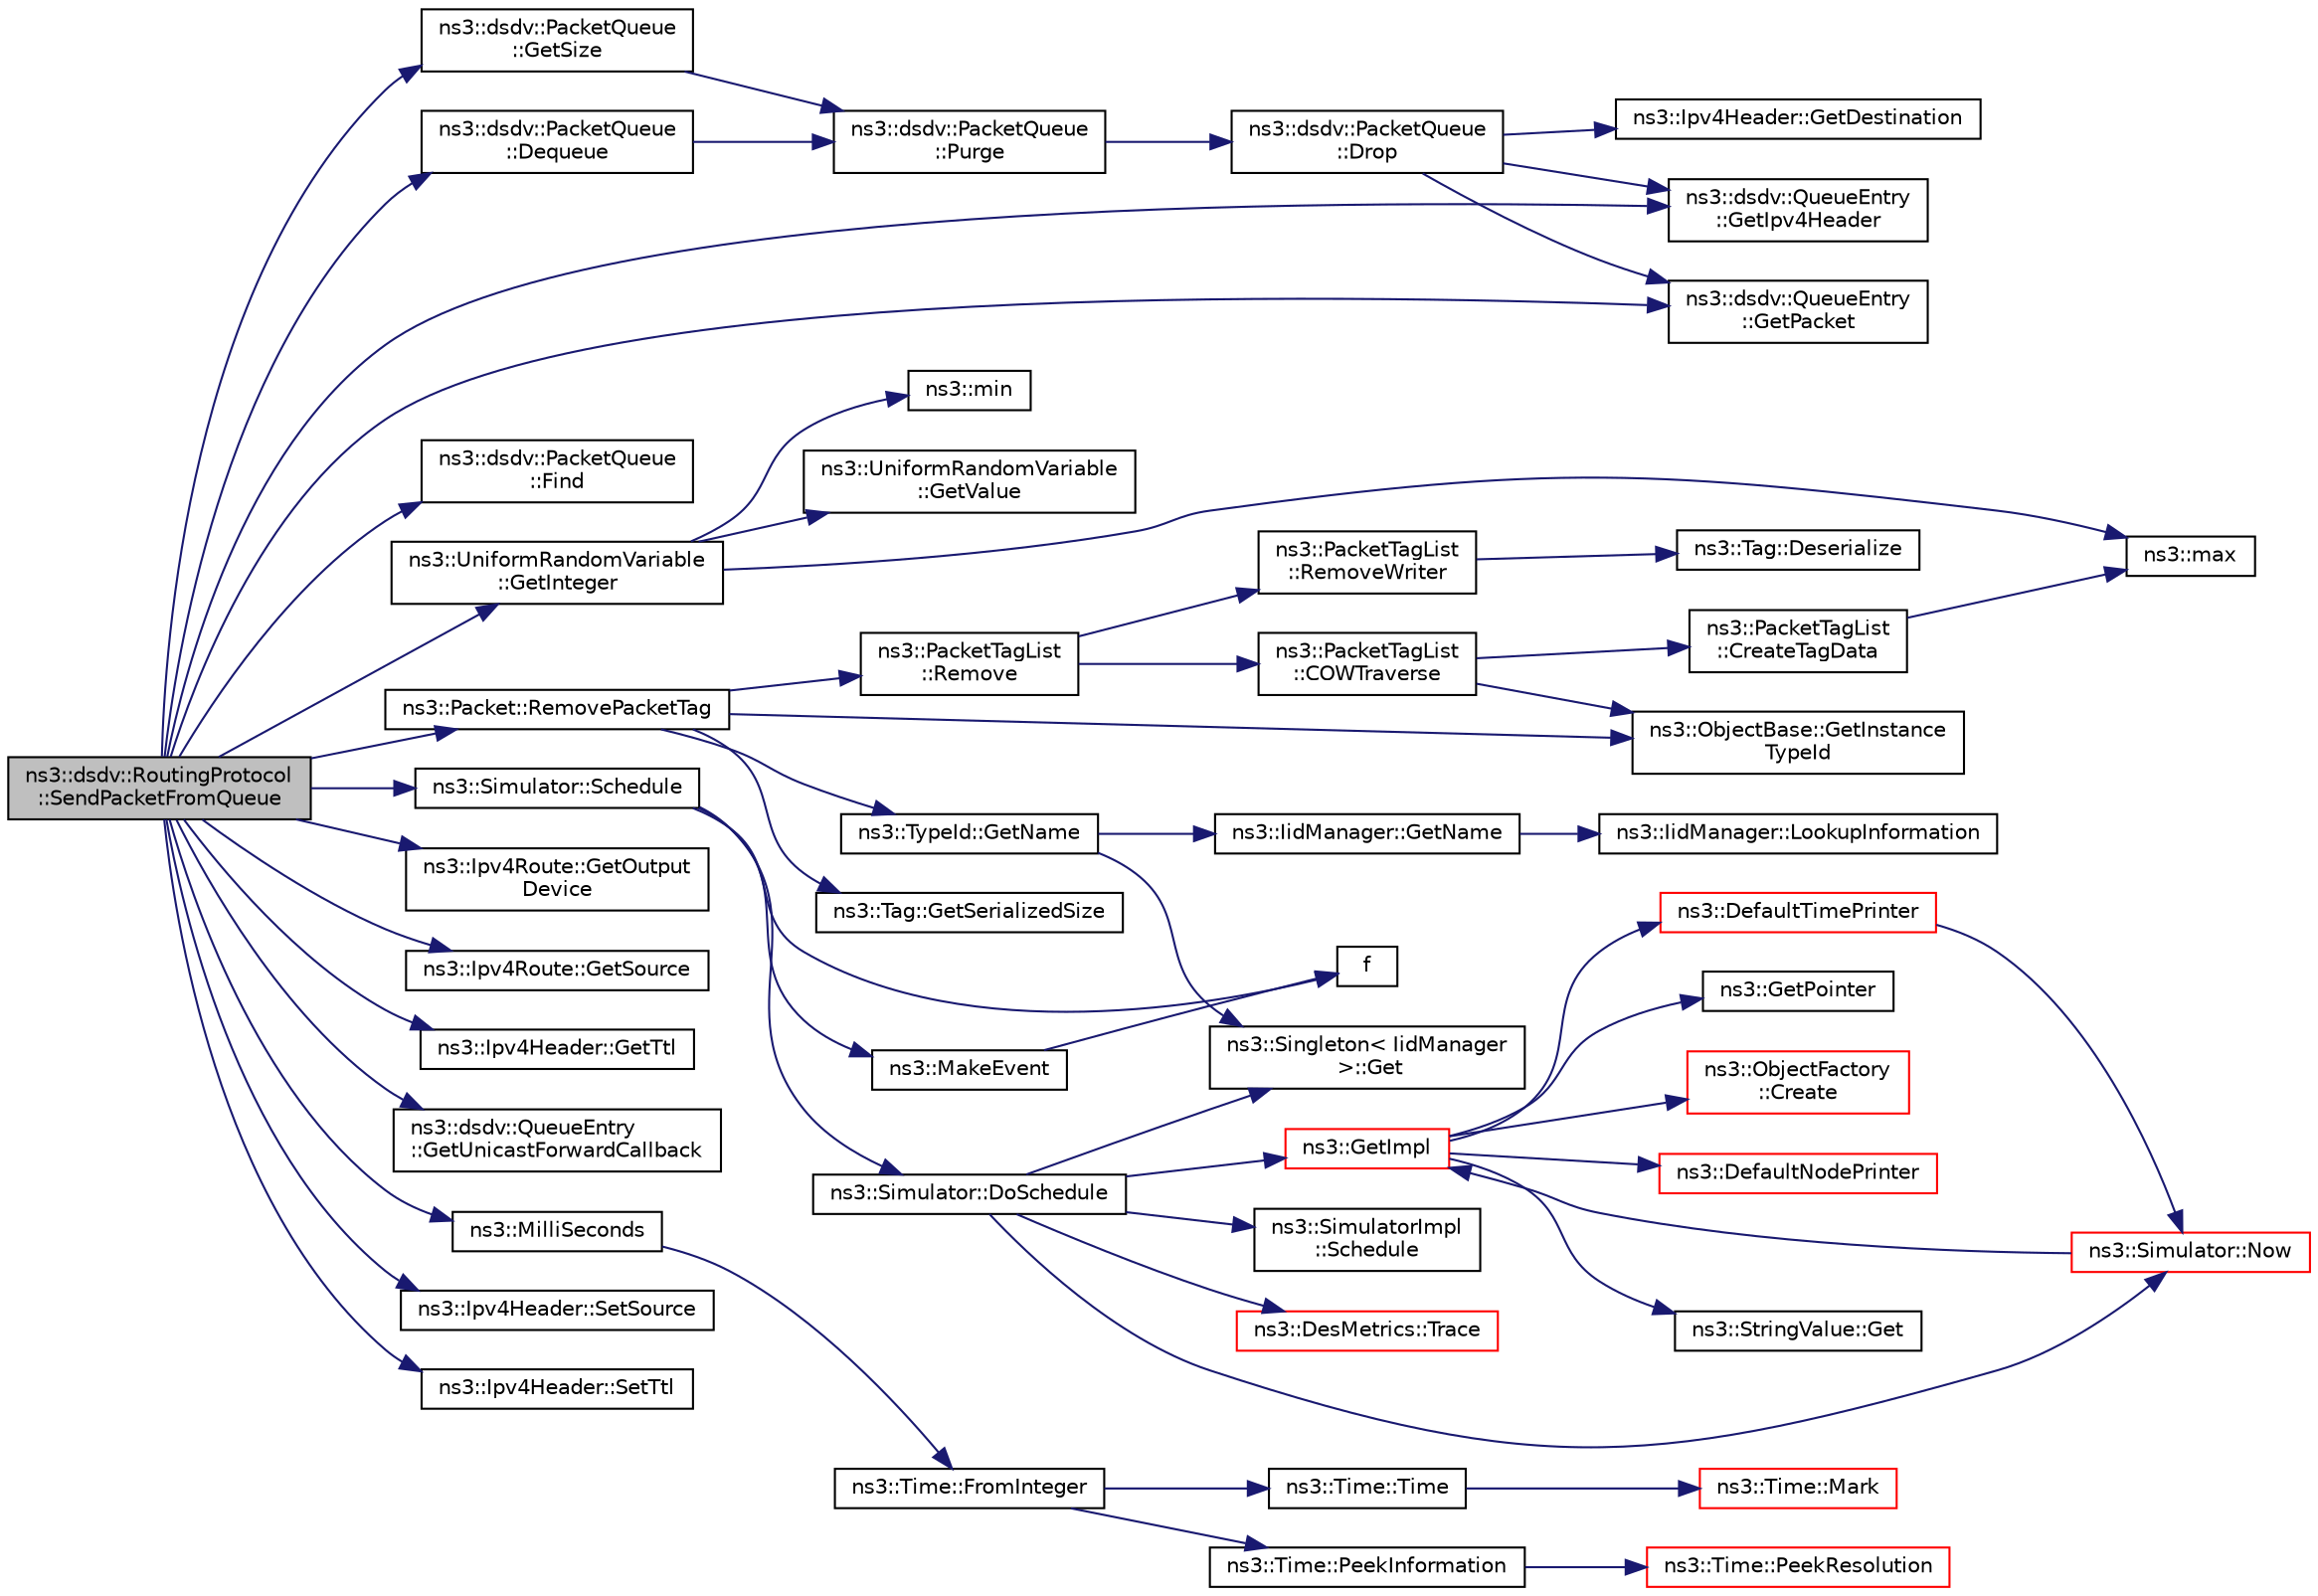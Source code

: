 digraph "ns3::dsdv::RoutingProtocol::SendPacketFromQueue"
{
 // LATEX_PDF_SIZE
  edge [fontname="Helvetica",fontsize="10",labelfontname="Helvetica",labelfontsize="10"];
  node [fontname="Helvetica",fontsize="10",shape=record];
  rankdir="LR";
  Node1 [label="ns3::dsdv::RoutingProtocol\l::SendPacketFromQueue",height=0.2,width=0.4,color="black", fillcolor="grey75", style="filled", fontcolor="black",tooltip="Send packet from queue."];
  Node1 -> Node2 [color="midnightblue",fontsize="10",style="solid",fontname="Helvetica"];
  Node2 [label="ns3::dsdv::PacketQueue\l::Dequeue",height=0.2,width=0.4,color="black", fillcolor="white", style="filled",URL="$classns3_1_1dsdv_1_1_packet_queue.html#a3eea5dcab62c438f2eb7d48e33869284",tooltip="Return first found (the earliest) entry for given destination."];
  Node2 -> Node3 [color="midnightblue",fontsize="10",style="solid",fontname="Helvetica"];
  Node3 [label="ns3::dsdv::PacketQueue\l::Purge",height=0.2,width=0.4,color="black", fillcolor="white", style="filled",URL="$classns3_1_1dsdv_1_1_packet_queue.html#af2666188cd217249c9d398d8a7c0f93b",tooltip="Remove all expired entries."];
  Node3 -> Node4 [color="midnightblue",fontsize="10",style="solid",fontname="Helvetica"];
  Node4 [label="ns3::dsdv::PacketQueue\l::Drop",height=0.2,width=0.4,color="black", fillcolor="white", style="filled",URL="$classns3_1_1dsdv_1_1_packet_queue.html#a793164d7fc231d298346ee949ec73312",tooltip="Notify that the packet is dropped from queue due to timeout."];
  Node4 -> Node5 [color="midnightblue",fontsize="10",style="solid",fontname="Helvetica"];
  Node5 [label="ns3::Ipv4Header::GetDestination",height=0.2,width=0.4,color="black", fillcolor="white", style="filled",URL="$classns3_1_1_ipv4_header.html#a85daf48f0effc6bce6cb5c66bf4e1576",tooltip=" "];
  Node4 -> Node6 [color="midnightblue",fontsize="10",style="solid",fontname="Helvetica"];
  Node6 [label="ns3::dsdv::QueueEntry\l::GetIpv4Header",height=0.2,width=0.4,color="black", fillcolor="white", style="filled",URL="$classns3_1_1dsdv_1_1_queue_entry.html#aba2ea676cb4fbf2622e1367bd95ab4df",tooltip="Get IP header."];
  Node4 -> Node7 [color="midnightblue",fontsize="10",style="solid",fontname="Helvetica"];
  Node7 [label="ns3::dsdv::QueueEntry\l::GetPacket",height=0.2,width=0.4,color="black", fillcolor="white", style="filled",URL="$classns3_1_1dsdv_1_1_queue_entry.html#a59db642c2fda6f7cb6ed6b64007d1e08",tooltip="Get packet."];
  Node1 -> Node8 [color="midnightblue",fontsize="10",style="solid",fontname="Helvetica"];
  Node8 [label="ns3::dsdv::PacketQueue\l::Find",height=0.2,width=0.4,color="black", fillcolor="white", style="filled",URL="$classns3_1_1dsdv_1_1_packet_queue.html#a13a16f813e0f9a67b2ab4ee3b1f10c70",tooltip="Finds whether a packet with destination dst exists in the queue."];
  Node1 -> Node9 [color="midnightblue",fontsize="10",style="solid",fontname="Helvetica"];
  Node9 [label="ns3::UniformRandomVariable\l::GetInteger",height=0.2,width=0.4,color="black", fillcolor="white", style="filled",URL="$classns3_1_1_uniform_random_variable.html#ab7c7dedc88cb97e74418df2edc28a787",tooltip="Get the next random value, as an unsigned integer in the specified range ."];
  Node9 -> Node10 [color="midnightblue",fontsize="10",style="solid",fontname="Helvetica"];
  Node10 [label="ns3::UniformRandomVariable\l::GetValue",height=0.2,width=0.4,color="black", fillcolor="white", style="filled",URL="$classns3_1_1_uniform_random_variable.html#a94ee6d8ac3da40b14ac7cc64e75c55df",tooltip="Get the next random value as a double drawn from the distribution."];
  Node9 -> Node11 [color="midnightblue",fontsize="10",style="solid",fontname="Helvetica"];
  Node11 [label="ns3::max",height=0.2,width=0.4,color="black", fillcolor="white", style="filled",URL="$namespacens3.html#a548291fa9e4e7d6a57814dfcbbebce9b",tooltip=" "];
  Node9 -> Node12 [color="midnightblue",fontsize="10",style="solid",fontname="Helvetica"];
  Node12 [label="ns3::min",height=0.2,width=0.4,color="black", fillcolor="white", style="filled",URL="$namespacens3.html#a66840605409c3caeff0d2a728b68dc6d",tooltip=" "];
  Node1 -> Node6 [color="midnightblue",fontsize="10",style="solid",fontname="Helvetica"];
  Node1 -> Node13 [color="midnightblue",fontsize="10",style="solid",fontname="Helvetica"];
  Node13 [label="ns3::Ipv4Route::GetOutput\lDevice",height=0.2,width=0.4,color="black", fillcolor="white", style="filled",URL="$classns3_1_1_ipv4_route.html#a3b97b4f70af0c22cb01ea7e2733367ee",tooltip=" "];
  Node1 -> Node7 [color="midnightblue",fontsize="10",style="solid",fontname="Helvetica"];
  Node1 -> Node14 [color="midnightblue",fontsize="10",style="solid",fontname="Helvetica"];
  Node14 [label="ns3::dsdv::PacketQueue\l::GetSize",height=0.2,width=0.4,color="black", fillcolor="white", style="filled",URL="$classns3_1_1dsdv_1_1_packet_queue.html#a750099896a013a01a1c1093db34808bb",tooltip="Get the number of entries."];
  Node14 -> Node3 [color="midnightblue",fontsize="10",style="solid",fontname="Helvetica"];
  Node1 -> Node15 [color="midnightblue",fontsize="10",style="solid",fontname="Helvetica"];
  Node15 [label="ns3::Ipv4Route::GetSource",height=0.2,width=0.4,color="black", fillcolor="white", style="filled",URL="$classns3_1_1_ipv4_route.html#a27a01c8d6ad6d36e55062bb619cdf516",tooltip=" "];
  Node1 -> Node16 [color="midnightblue",fontsize="10",style="solid",fontname="Helvetica"];
  Node16 [label="ns3::Ipv4Header::GetTtl",height=0.2,width=0.4,color="black", fillcolor="white", style="filled",URL="$classns3_1_1_ipv4_header.html#afe6f7ea06ad04703c2f3cae02f2197c9",tooltip=" "];
  Node1 -> Node17 [color="midnightblue",fontsize="10",style="solid",fontname="Helvetica"];
  Node17 [label="ns3::dsdv::QueueEntry\l::GetUnicastForwardCallback",height=0.2,width=0.4,color="black", fillcolor="white", style="filled",URL="$classns3_1_1dsdv_1_1_queue_entry.html#af822d96901108dc0703c09cee548d1a0",tooltip="Get unicast forward callback function."];
  Node1 -> Node18 [color="midnightblue",fontsize="10",style="solid",fontname="Helvetica"];
  Node18 [label="ns3::MilliSeconds",height=0.2,width=0.4,color="black", fillcolor="white", style="filled",URL="$group__timecivil.html#gaf26127cf4571146b83a92ee18679c7a9",tooltip="Construct a Time in the indicated unit."];
  Node18 -> Node19 [color="midnightblue",fontsize="10",style="solid",fontname="Helvetica"];
  Node19 [label="ns3::Time::FromInteger",height=0.2,width=0.4,color="black", fillcolor="white", style="filled",URL="$classns3_1_1_time.html#a3e742c67b2764e75ff95f9b754d43fe9",tooltip="Create a Time equal to value in unit unit."];
  Node19 -> Node20 [color="midnightblue",fontsize="10",style="solid",fontname="Helvetica"];
  Node20 [label="ns3::Time::Time",height=0.2,width=0.4,color="black", fillcolor="white", style="filled",URL="$classns3_1_1_time.html#a8a39dc1b8cbbd7fe6d940e492d1b925e",tooltip="Default constructor, with value 0."];
  Node20 -> Node21 [color="midnightblue",fontsize="10",style="solid",fontname="Helvetica"];
  Node21 [label="ns3::Time::Mark",height=0.2,width=0.4,color="red", fillcolor="white", style="filled",URL="$classns3_1_1_time.html#aa7eef2a1119c1c4855d99f1e83d44c54",tooltip="Record a Time instance with the MarkedTimes."];
  Node19 -> Node23 [color="midnightblue",fontsize="10",style="solid",fontname="Helvetica"];
  Node23 [label="ns3::Time::PeekInformation",height=0.2,width=0.4,color="black", fillcolor="white", style="filled",URL="$classns3_1_1_time.html#a0b023c55c20582aa7c1781aacf128034",tooltip="Get the Information record for timeUnit for the current Resolution."];
  Node23 -> Node24 [color="midnightblue",fontsize="10",style="solid",fontname="Helvetica"];
  Node24 [label="ns3::Time::PeekResolution",height=0.2,width=0.4,color="red", fillcolor="white", style="filled",URL="$classns3_1_1_time.html#a963e53522278fcbdf1ab9f7adbd0f5d6",tooltip="Get the current Resolution."];
  Node1 -> Node28 [color="midnightblue",fontsize="10",style="solid",fontname="Helvetica"];
  Node28 [label="ns3::Packet::RemovePacketTag",height=0.2,width=0.4,color="black", fillcolor="white", style="filled",URL="$classns3_1_1_packet.html#a078fe922d976a417ab25ba2f3c2fd667",tooltip="Remove a packet tag."];
  Node28 -> Node29 [color="midnightblue",fontsize="10",style="solid",fontname="Helvetica"];
  Node29 [label="ns3::ObjectBase::GetInstance\lTypeId",height=0.2,width=0.4,color="black", fillcolor="white", style="filled",URL="$classns3_1_1_object_base.html#abe5b43a6f5b99a92a4c3122db31f06fb",tooltip="Get the most derived TypeId for this Object."];
  Node28 -> Node30 [color="midnightblue",fontsize="10",style="solid",fontname="Helvetica"];
  Node30 [label="ns3::TypeId::GetName",height=0.2,width=0.4,color="black", fillcolor="white", style="filled",URL="$classns3_1_1_type_id.html#abc4965475a579c2afdc668d7a7d58374",tooltip="Get the name."];
  Node30 -> Node31 [color="midnightblue",fontsize="10",style="solid",fontname="Helvetica"];
  Node31 [label="ns3::Singleton\< IidManager\l \>::Get",height=0.2,width=0.4,color="black", fillcolor="white", style="filled",URL="$classns3_1_1_singleton.html#a80a2cd3c25a27ea72add7a9f7a141ffa",tooltip="Get a pointer to the singleton instance."];
  Node30 -> Node32 [color="midnightblue",fontsize="10",style="solid",fontname="Helvetica"];
  Node32 [label="ns3::IidManager::GetName",height=0.2,width=0.4,color="black", fillcolor="white", style="filled",URL="$classns3_1_1_iid_manager.html#a6658aaa8120efd885e98addb76a6f1d4",tooltip="Get the name of a type id."];
  Node32 -> Node33 [color="midnightblue",fontsize="10",style="solid",fontname="Helvetica"];
  Node33 [label="ns3::IidManager::LookupInformation",height=0.2,width=0.4,color="black", fillcolor="white", style="filled",URL="$classns3_1_1_iid_manager.html#a84af06b798b21fa700469a3ac5f65f3f",tooltip="Retrieve the information record for a type."];
  Node28 -> Node34 [color="midnightblue",fontsize="10",style="solid",fontname="Helvetica"];
  Node34 [label="ns3::Tag::GetSerializedSize",height=0.2,width=0.4,color="black", fillcolor="white", style="filled",URL="$classns3_1_1_tag.html#a01c8efdea943fd8cce2ef5d4d67eefa6",tooltip=" "];
  Node28 -> Node35 [color="midnightblue",fontsize="10",style="solid",fontname="Helvetica"];
  Node35 [label="ns3::PacketTagList\l::Remove",height=0.2,width=0.4,color="black", fillcolor="white", style="filled",URL="$classns3_1_1_packet_tag_list.html#a043d984c546f67adc273448747784ee3",tooltip="Remove (the first instance of) tag from the list."];
  Node35 -> Node36 [color="midnightblue",fontsize="10",style="solid",fontname="Helvetica"];
  Node36 [label="ns3::PacketTagList\l::COWTraverse",height=0.2,width=0.4,color="black", fillcolor="white", style="filled",URL="$classns3_1_1_packet_tag_list.html#a7d98f0fe590d22f8224d718af0ac9713",tooltip="Traverse the list implementing copy-on-write, using Writer."];
  Node36 -> Node37 [color="midnightblue",fontsize="10",style="solid",fontname="Helvetica"];
  Node37 [label="ns3::PacketTagList\l::CreateTagData",height=0.2,width=0.4,color="black", fillcolor="white", style="filled",URL="$classns3_1_1_packet_tag_list.html#abfab9cfb3a21336e2f7962cc51fcff94",tooltip="Allocate and construct a TagData struct, sizing the data area large enough to serialize dataSize byte..."];
  Node37 -> Node11 [color="midnightblue",fontsize="10",style="solid",fontname="Helvetica"];
  Node36 -> Node29 [color="midnightblue",fontsize="10",style="solid",fontname="Helvetica"];
  Node35 -> Node38 [color="midnightblue",fontsize="10",style="solid",fontname="Helvetica"];
  Node38 [label="ns3::PacketTagList\l::RemoveWriter",height=0.2,width=0.4,color="black", fillcolor="white", style="filled",URL="$classns3_1_1_packet_tag_list.html#aceea9c63e697635ba35564610a7150cc",tooltip="Copy-on-write implementing Remove."];
  Node38 -> Node39 [color="midnightblue",fontsize="10",style="solid",fontname="Helvetica"];
  Node39 [label="ns3::Tag::Deserialize",height=0.2,width=0.4,color="black", fillcolor="white", style="filled",URL="$classns3_1_1_tag.html#ae166b7f816bcbdef44dbeb636c9fa712",tooltip=" "];
  Node1 -> Node40 [color="midnightblue",fontsize="10",style="solid",fontname="Helvetica"];
  Node40 [label="ns3::Simulator::Schedule",height=0.2,width=0.4,color="black", fillcolor="white", style="filled",URL="$classns3_1_1_simulator.html#a3da7d28335c8ac0e3e86781f766df241",tooltip="Schedule an event to expire after delay."];
  Node40 -> Node41 [color="midnightblue",fontsize="10",style="solid",fontname="Helvetica"];
  Node41 [label="ns3::Simulator::DoSchedule",height=0.2,width=0.4,color="black", fillcolor="white", style="filled",URL="$classns3_1_1_simulator.html#a47af23973938819bdc89cb2807e09ed5",tooltip="Implementation of the various Schedule methods."];
  Node41 -> Node31 [color="midnightblue",fontsize="10",style="solid",fontname="Helvetica"];
  Node41 -> Node42 [color="midnightblue",fontsize="10",style="solid",fontname="Helvetica"];
  Node42 [label="ns3::GetImpl",height=0.2,width=0.4,color="red", fillcolor="white", style="filled",URL="$group__simulator.html#ga42eb4eddad41528d4d99794a3dae3fd0",tooltip="Get the SimulatorImpl singleton."];
  Node42 -> Node43 [color="midnightblue",fontsize="10",style="solid",fontname="Helvetica"];
  Node43 [label="ns3::ObjectFactory\l::Create",height=0.2,width=0.4,color="red", fillcolor="white", style="filled",URL="$classns3_1_1_object_factory.html#a52eda277f4aaab54266134ba48102ad7",tooltip="Create an Object instance of the configured TypeId."];
  Node42 -> Node68 [color="midnightblue",fontsize="10",style="solid",fontname="Helvetica"];
  Node68 [label="ns3::DefaultNodePrinter",height=0.2,width=0.4,color="red", fillcolor="white", style="filled",URL="$group__logging.html#gac4c06cbbed12229d85991ced145f6be2",tooltip="Default node id printer implementation."];
  Node42 -> Node71 [color="midnightblue",fontsize="10",style="solid",fontname="Helvetica"];
  Node71 [label="ns3::DefaultTimePrinter",height=0.2,width=0.4,color="red", fillcolor="white", style="filled",URL="$namespacens3.html#ae01c3c7786b644dfb8a0bb8f1201b269",tooltip="Default Time printer."];
  Node71 -> Node74 [color="midnightblue",fontsize="10",style="solid",fontname="Helvetica"];
  Node74 [label="ns3::Simulator::Now",height=0.2,width=0.4,color="red", fillcolor="white", style="filled",URL="$classns3_1_1_simulator.html#ac3178fa975b419f7875e7105be122800",tooltip="Return the current simulation virtual time."];
  Node74 -> Node42 [color="midnightblue",fontsize="10",style="solid",fontname="Helvetica"];
  Node42 -> Node76 [color="midnightblue",fontsize="10",style="solid",fontname="Helvetica"];
  Node76 [label="ns3::StringValue::Get",height=0.2,width=0.4,color="black", fillcolor="white", style="filled",URL="$classns3_1_1_string_value.html#a6f208c2778fe1c7882e5cb429b8326ae",tooltip=" "];
  Node42 -> Node77 [color="midnightblue",fontsize="10",style="solid",fontname="Helvetica"];
  Node77 [label="ns3::GetPointer",height=0.2,width=0.4,color="black", fillcolor="white", style="filled",URL="$namespacens3.html#ab4e173cdfd43d17c1a40d5348510a670",tooltip=" "];
  Node41 -> Node74 [color="midnightblue",fontsize="10",style="solid",fontname="Helvetica"];
  Node41 -> Node88 [color="midnightblue",fontsize="10",style="solid",fontname="Helvetica"];
  Node88 [label="ns3::SimulatorImpl\l::Schedule",height=0.2,width=0.4,color="black", fillcolor="white", style="filled",URL="$classns3_1_1_simulator_impl.html#a24eac97ca7dc0e64162e3596064cfb5c",tooltip="Schedule a future event execution (in the same context)."];
  Node41 -> Node89 [color="midnightblue",fontsize="10",style="solid",fontname="Helvetica"];
  Node89 [label="ns3::DesMetrics::Trace",height=0.2,width=0.4,color="red", fillcolor="white", style="filled",URL="$classns3_1_1_des_metrics.html#ab7c6c097412d0398affbc9f8d2643160",tooltip="Trace an event to self at the time it is scheduled."];
  Node40 -> Node96 [color="midnightblue",fontsize="10",style="solid",fontname="Helvetica"];
  Node96 [label="f",height=0.2,width=0.4,color="black", fillcolor="white", style="filled",URL="$80211b_8c.html#ae7ffc1a8f84fa47a0812b2f2b9627132",tooltip=" "];
  Node40 -> Node97 [color="midnightblue",fontsize="10",style="solid",fontname="Helvetica"];
  Node97 [label="ns3::MakeEvent",height=0.2,width=0.4,color="black", fillcolor="white", style="filled",URL="$group__makeeventfnptr.html#ga289a28a2497c18a9bd299e5e2014094b",tooltip="Make an EventImpl from a function pointer taking varying numbers of arguments."];
  Node97 -> Node96 [color="midnightblue",fontsize="10",style="solid",fontname="Helvetica"];
  Node1 -> Node98 [color="midnightblue",fontsize="10",style="solid",fontname="Helvetica"];
  Node98 [label="ns3::Ipv4Header::SetSource",height=0.2,width=0.4,color="black", fillcolor="white", style="filled",URL="$classns3_1_1_ipv4_header.html#af3c8c140e302ec4aa1dc885ce1dcc070",tooltip=" "];
  Node1 -> Node99 [color="midnightblue",fontsize="10",style="solid",fontname="Helvetica"];
  Node99 [label="ns3::Ipv4Header::SetTtl",height=0.2,width=0.4,color="black", fillcolor="white", style="filled",URL="$classns3_1_1_ipv4_header.html#a5d244d173e0921a99276ff5f5825b28b",tooltip=" "];
}
